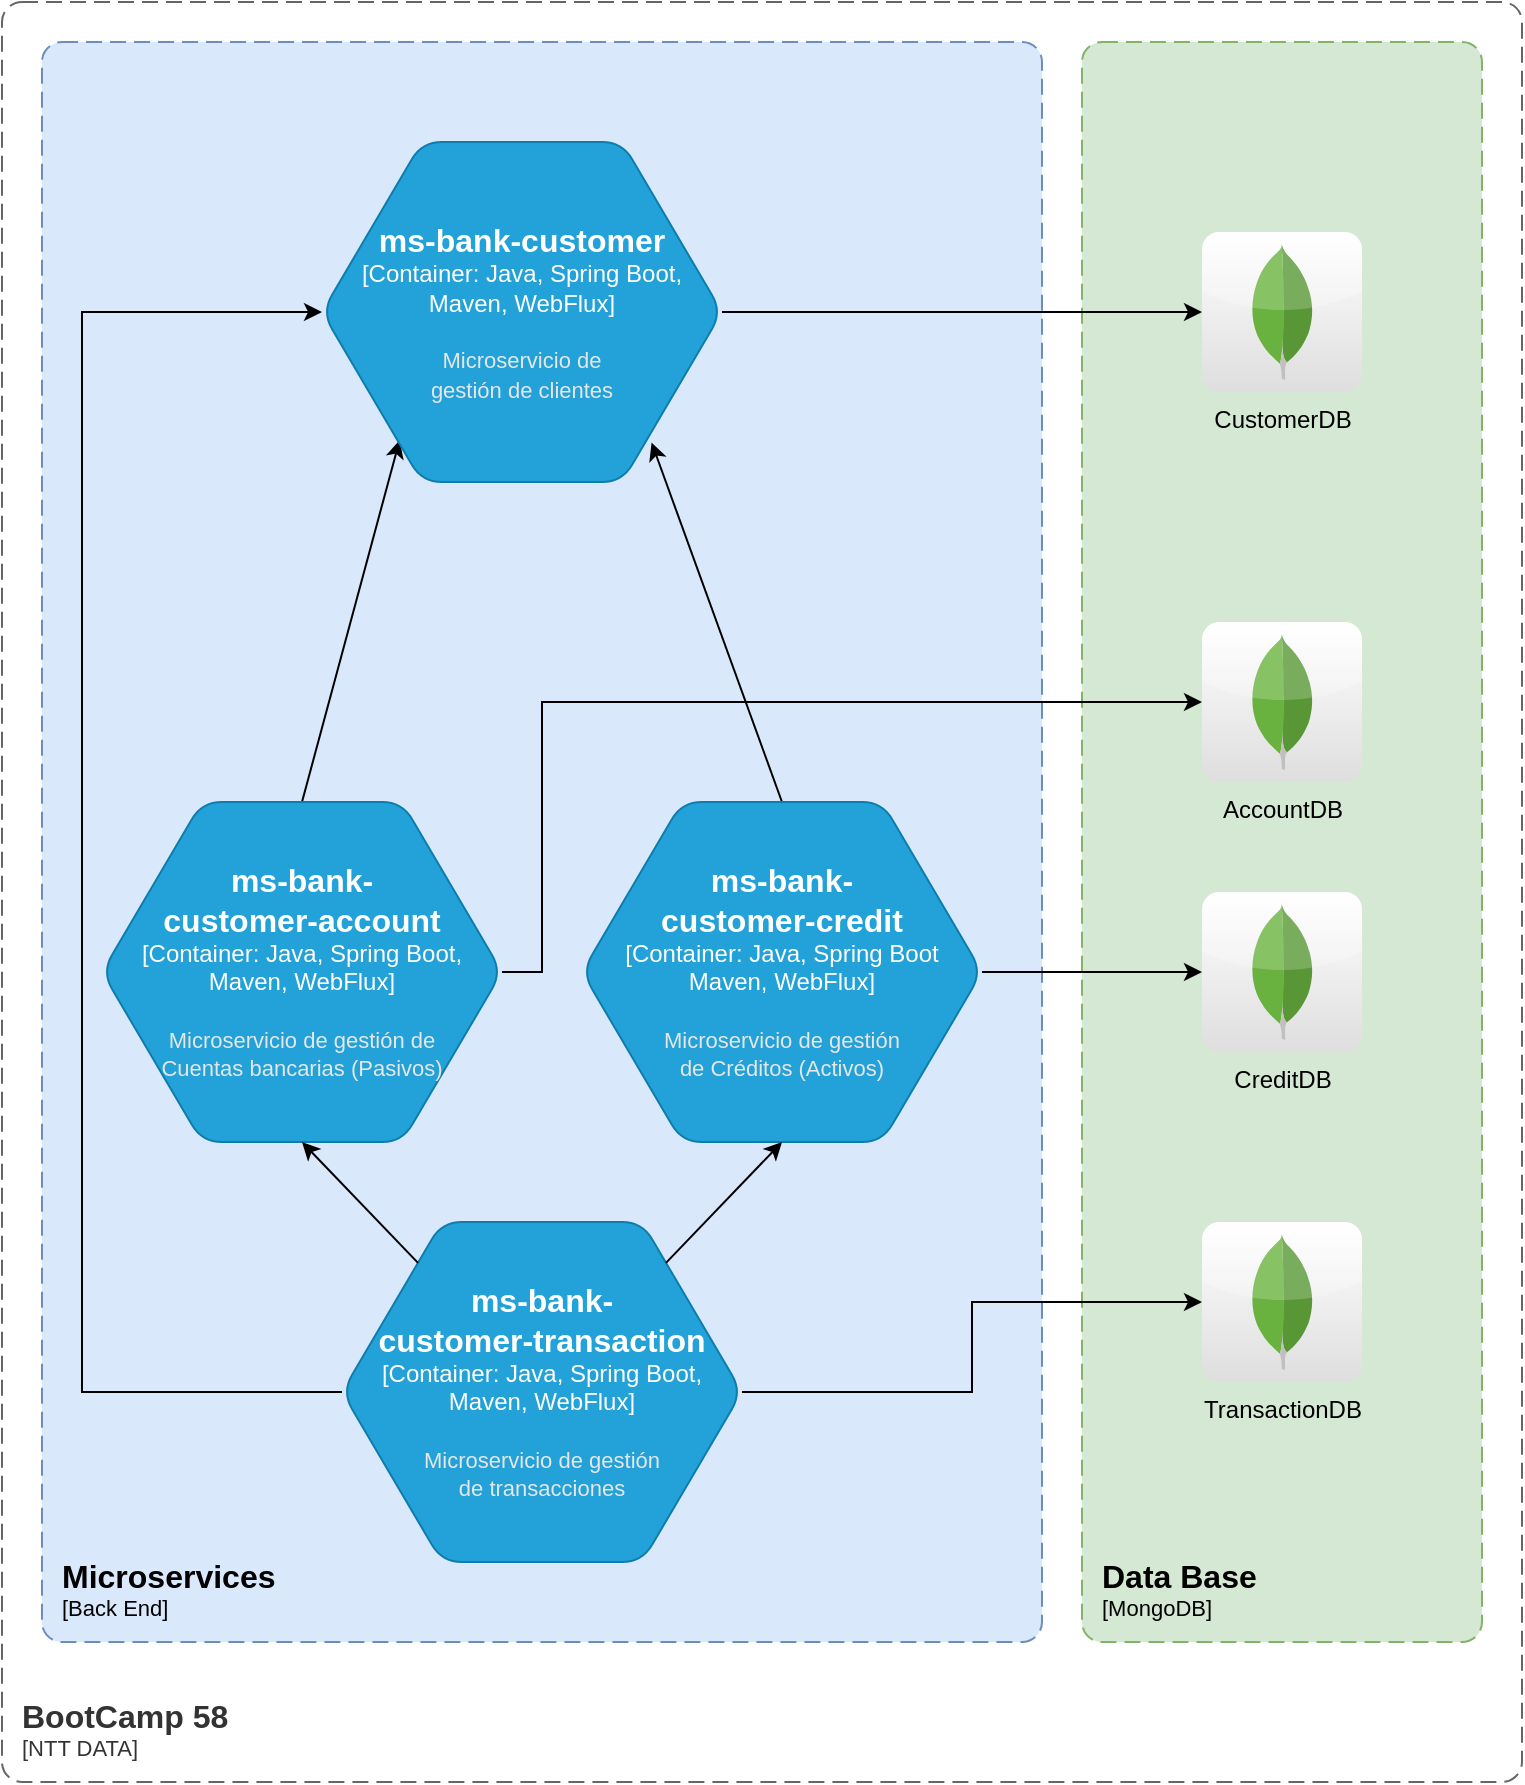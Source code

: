 <mxfile version="25.0.3">
  <diagram name="Página-1" id="f47K9OkZjOzmM8VL_JPL">
    <mxGraphModel dx="1687" dy="885" grid="1" gridSize="10" guides="1" tooltips="1" connect="1" arrows="1" fold="1" page="1" pageScale="1" pageWidth="827" pageHeight="1169" math="0" shadow="0">
      <root>
        <mxCell id="0" />
        <mxCell id="1" parent="0" />
        <object placeholders="1" c4Name="Microservices " c4Type="ContainerScopeBoundary" c4Application="Back End" label="&lt;font style=&quot;font-size: 16px&quot;&gt;&lt;b&gt;&lt;div style=&quot;text-align: left&quot;&gt;%c4Name%&lt;/div&gt;&lt;/b&gt;&lt;/font&gt;&lt;div style=&quot;text-align: left&quot;&gt;[%c4Application%]&lt;/div&gt;" id="nO3HiCi1PGXCBBRZYHxR-1">
          <mxCell style="rounded=1;fontSize=11;whiteSpace=wrap;html=1;dashed=1;arcSize=20;fillColor=#dae8fc;strokeColor=#6c8ebf;labelBackgroundColor=none;align=left;verticalAlign=bottom;labelBorderColor=none;spacingTop=0;spacing=10;dashPattern=8 4;metaEdit=1;rotatable=0;perimeter=rectanglePerimeter;noLabel=0;labelPadding=0;allowArrows=0;connectable=0;expand=0;recursiveResize=0;editable=1;pointerEvents=0;absoluteArcSize=1;points=[[0.25,0,0],[0.5,0,0],[0.75,0,0],[1,0.25,0],[1,0.5,0],[1,0.75,0],[0.75,1,0],[0.5,1,0],[0.25,1,0],[0,0.75,0],[0,0.5,0],[0,0.25,0]];" vertex="1" parent="1">
            <mxGeometry x="60" y="130" width="500" height="800" as="geometry" />
          </mxCell>
        </object>
        <mxCell id="nO3HiCi1PGXCBBRZYHxR-17" style="rounded=0;orthogonalLoop=1;jettySize=auto;html=1;entryX=0.824;entryY=0.884;entryDx=0;entryDy=0;entryPerimeter=0;exitX=0.5;exitY=0;exitDx=0;exitDy=0;exitPerimeter=0;" edge="1" parent="1" source="nO3HiCi1PGXCBBRZYHxR-4" target="nO3HiCi1PGXCBBRZYHxR-2">
          <mxGeometry relative="1" as="geometry" />
        </mxCell>
        <object placeholders="1" c4Name="BootCamp 58" c4Type="SystemScopeBoundary" c4Application="NTT DATA" label="&lt;font style=&quot;font-size: 16px&quot;&gt;&lt;b&gt;&lt;div style=&quot;text-align: left&quot;&gt;%c4Name%&lt;/div&gt;&lt;/b&gt;&lt;/font&gt;&lt;div style=&quot;text-align: left&quot;&gt;[%c4Application%]&lt;/div&gt;" id="nO3HiCi1PGXCBBRZYHxR-5">
          <mxCell style="rounded=1;fontSize=11;whiteSpace=wrap;html=1;dashed=1;arcSize=20;fillColor=none;strokeColor=#666666;fontColor=#333333;labelBackgroundColor=none;align=left;verticalAlign=bottom;labelBorderColor=none;spacingTop=0;spacing=10;dashPattern=8 4;metaEdit=1;rotatable=0;perimeter=rectanglePerimeter;noLabel=0;labelPadding=0;allowArrows=0;connectable=0;expand=0;recursiveResize=0;editable=1;pointerEvents=0;absoluteArcSize=1;points=[[0.25,0,0],[0.5,0,0],[0.75,0,0],[1,0.25,0],[1,0.5,0],[1,0.75,0],[0.75,1,0],[0.5,1,0],[0.25,1,0],[0,0.75,0],[0,0.5,0],[0,0.25,0]];" vertex="1" parent="1">
            <mxGeometry x="40" y="110" width="760" height="890" as="geometry" />
          </mxCell>
        </object>
        <object placeholders="1" c4Name="Data Base" c4Type="ContainerScopeBoundary" c4Application="MongoDB" label="&lt;font style=&quot;font-size: 16px&quot;&gt;&lt;b&gt;&lt;div style=&quot;text-align: left&quot;&gt;%c4Name%&lt;/div&gt;&lt;/b&gt;&lt;/font&gt;&lt;div style=&quot;text-align: left&quot;&gt;[%c4Application%]&lt;/div&gt;" id="nO3HiCi1PGXCBBRZYHxR-6">
          <mxCell style="rounded=1;fontSize=11;whiteSpace=wrap;html=1;dashed=1;arcSize=20;fillColor=#d5e8d4;strokeColor=#82b366;labelBackgroundColor=none;align=left;verticalAlign=bottom;labelBorderColor=none;spacingTop=0;spacing=10;dashPattern=8 4;metaEdit=1;rotatable=0;perimeter=rectanglePerimeter;noLabel=0;labelPadding=0;allowArrows=0;connectable=0;expand=0;recursiveResize=0;editable=1;pointerEvents=0;absoluteArcSize=1;points=[[0.25,0,0],[0.5,0,0],[0.75,0,0],[1,0.25,0],[1,0.5,0],[1,0.75,0],[0.75,1,0],[0.5,1,0],[0.25,1,0],[0,0.75,0],[0,0.5,0],[0,0.25,0]];" vertex="1" parent="1">
            <mxGeometry x="580" y="130" width="200" height="800" as="geometry" />
          </mxCell>
        </object>
        <mxCell id="nO3HiCi1PGXCBBRZYHxR-7" value="CustomerDB" style="dashed=0;outlineConnect=0;html=1;align=center;labelPosition=center;verticalLabelPosition=bottom;verticalAlign=top;shape=mxgraph.webicons.mongodb;gradientColor=#DFDEDE;strokeWidth=2;" vertex="1" parent="1">
          <mxGeometry x="640" y="225" width="80" height="80" as="geometry" />
        </mxCell>
        <mxCell id="nO3HiCi1PGXCBBRZYHxR-9" value="AccountDB" style="dashed=0;outlineConnect=0;html=1;align=center;labelPosition=center;verticalLabelPosition=bottom;verticalAlign=top;shape=mxgraph.webicons.mongodb;gradientColor=#DFDEDE" vertex="1" parent="1">
          <mxGeometry x="640" y="420" width="80" height="80" as="geometry" />
        </mxCell>
        <mxCell id="nO3HiCi1PGXCBBRZYHxR-10" value="CreditDB" style="dashed=0;outlineConnect=0;html=1;align=center;labelPosition=center;verticalLabelPosition=bottom;verticalAlign=top;shape=mxgraph.webicons.mongodb;gradientColor=#DFDEDE" vertex="1" parent="1">
          <mxGeometry x="640" y="555" width="80" height="80" as="geometry" />
        </mxCell>
        <mxCell id="nO3HiCi1PGXCBBRZYHxR-16" style="rounded=0;orthogonalLoop=1;jettySize=auto;html=1;entryX=0.194;entryY=0.877;entryDx=0;entryDy=0;entryPerimeter=0;exitX=0.5;exitY=0;exitDx=0;exitDy=0;exitPerimeter=0;" edge="1" parent="1" source="nO3HiCi1PGXCBBRZYHxR-3" target="nO3HiCi1PGXCBBRZYHxR-2">
          <mxGeometry relative="1" as="geometry">
            <mxPoint x="90" y="600" as="sourcePoint" />
          </mxGeometry>
        </mxCell>
        <mxCell id="nO3HiCi1PGXCBBRZYHxR-14" style="edgeStyle=orthogonalEdgeStyle;rounded=0;orthogonalLoop=1;jettySize=auto;html=1;exitX=1;exitY=0.5;exitDx=0;exitDy=0;exitPerimeter=0;entryX=0;entryY=0.5;entryDx=0;entryDy=0;entryPerimeter=0;" edge="1" parent="1" source="nO3HiCi1PGXCBBRZYHxR-3" target="nO3HiCi1PGXCBBRZYHxR-9">
          <mxGeometry relative="1" as="geometry">
            <Array as="points">
              <mxPoint x="310" y="595" />
              <mxPoint x="310" y="460" />
            </Array>
          </mxGeometry>
        </mxCell>
        <mxCell id="nO3HiCi1PGXCBBRZYHxR-13" style="edgeStyle=orthogonalEdgeStyle;rounded=0;orthogonalLoop=1;jettySize=auto;html=1;" edge="1" parent="1" source="nO3HiCi1PGXCBBRZYHxR-2" target="nO3HiCi1PGXCBBRZYHxR-7">
          <mxGeometry relative="1" as="geometry" />
        </mxCell>
        <mxCell id="nO3HiCi1PGXCBBRZYHxR-15" style="edgeStyle=orthogonalEdgeStyle;rounded=0;orthogonalLoop=1;jettySize=auto;html=1;exitX=1;exitY=0.5;exitDx=0;exitDy=0;exitPerimeter=0;" edge="1" parent="1" source="nO3HiCi1PGXCBBRZYHxR-4" target="nO3HiCi1PGXCBBRZYHxR-10">
          <mxGeometry relative="1" as="geometry" />
        </mxCell>
        <mxCell id="nO3HiCi1PGXCBBRZYHxR-24" style="edgeStyle=orthogonalEdgeStyle;rounded=0;orthogonalLoop=1;jettySize=auto;html=1;" edge="1" parent="1" source="nO3HiCi1PGXCBBRZYHxR-19" target="nO3HiCi1PGXCBBRZYHxR-23">
          <mxGeometry relative="1" as="geometry" />
        </mxCell>
        <object placeholders="1" c4Name="ms-bank-&#xa;customer-transaction" c4Type="Container" c4Technology="Java, Spring Boot, Maven, WebFlux" c4Description="Microservicio de gestión&#xa;de transacciones" label="&lt;font style=&quot;font-size: 16px&quot;&gt;&lt;b&gt;%c4Name%&lt;/b&gt;&lt;/font&gt;&lt;div&gt;[%c4Type%:&amp;nbsp;%c4Technology%]&lt;/div&gt;&lt;br&gt;&lt;div&gt;&lt;font style=&quot;font-size: 11px&quot;&gt;&lt;font color=&quot;#E6E6E6&quot;&gt;%c4Description%&lt;/font&gt;&lt;/div&gt;" id="nO3HiCi1PGXCBBRZYHxR-19">
          <mxCell style="shape=hexagon;size=50;perimeter=hexagonPerimeter2;whiteSpace=wrap;html=1;fixedSize=1;rounded=1;labelBackgroundColor=none;fillColor=#23A2D9;fontSize=12;fontColor=#ffffff;align=center;strokeColor=#0E7DAD;metaEdit=1;points=[[0.5,0,0],[1,0.25,0],[1,0.5,0],[1,0.75,0],[0.5,1,0],[0,0.75,0],[0,0.5,0],[0,0.25,0]];resizable=0;" vertex="1" parent="1">
            <mxGeometry x="210" y="720" width="200" height="170" as="geometry" />
          </mxCell>
        </object>
        <object placeholders="1" c4Name="ms-bank-&#xa;customer-account" c4Type="Container" c4Technology="Java, Spring Boot,&#xa;Maven, WebFlux" c4Description="Microservicio de gestión de &#xa;Cuentas bancarias (Pasivos)" label="&lt;font style=&quot;font-size: 16px&quot;&gt;&lt;b&gt;%c4Name%&lt;/b&gt;&lt;/font&gt;&lt;div&gt;[%c4Type%:&amp;nbsp;%c4Technology%]&lt;/div&gt;&lt;br&gt;&lt;div&gt;&lt;font style=&quot;font-size: 11px&quot;&gt;&lt;font color=&quot;#E6E6E6&quot;&gt;%c4Description%&lt;/font&gt;&lt;/div&gt;" id="nO3HiCi1PGXCBBRZYHxR-3">
          <mxCell style="shape=hexagon;size=50;perimeter=hexagonPerimeter2;whiteSpace=wrap;html=1;fixedSize=1;rounded=1;labelBackgroundColor=none;fillColor=#23A2D9;fontSize=12;fontColor=#ffffff;align=center;strokeColor=#0E7DAD;metaEdit=1;points=[[0.5,0,0],[1,0.25,0],[1,0.5,0],[1,0.75,0],[0.5,1,0],[0,0.75,0],[0,0.5,0],[0,0.25,0]];resizable=0;" vertex="1" parent="1">
            <mxGeometry x="90" y="510" width="200" height="170" as="geometry" />
          </mxCell>
        </object>
        <object placeholders="1" c4Name="ms-bank-&#xa;customer-credit" c4Type="Container" c4Technology="Java, Spring Boot&#xa;Maven, WebFlux" c4Description="Microservicio de gestión &#xa;de Créditos (Activos)" label="&lt;font style=&quot;font-size: 16px&quot;&gt;&lt;b&gt;%c4Name%&lt;/b&gt;&lt;/font&gt;&lt;div&gt;[%c4Type%:&amp;nbsp;%c4Technology%]&lt;/div&gt;&lt;br&gt;&lt;div&gt;&lt;font style=&quot;font-size: 11px&quot;&gt;&lt;font color=&quot;#E6E6E6&quot;&gt;%c4Description%&lt;/font&gt;&lt;/div&gt;" id="nO3HiCi1PGXCBBRZYHxR-4">
          <mxCell style="shape=hexagon;size=50;perimeter=hexagonPerimeter2;whiteSpace=wrap;html=1;fixedSize=1;rounded=1;labelBackgroundColor=none;fillColor=#23A2D9;fontSize=12;fontColor=#ffffff;align=center;strokeColor=#0E7DAD;metaEdit=1;points=[[0.5,0,0],[1,0.25,0],[1,0.5,0],[1,0.75,0],[0.5,1,0],[0,0.75,0],[0,0.5,0],[0,0.25,0]];resizable=0;" vertex="1" parent="1">
            <mxGeometry x="330" y="510" width="200" height="170" as="geometry" />
          </mxCell>
        </object>
        <object placeholders="1" c4Name="ms-bank-customer" c4Type="Container" c4Technology="Java, Spring Boot, &#xa;Maven, WebFlux" c4Description="Microservicio de &#xa;gestión de clientes" label="&lt;font style=&quot;font-size: 16px&quot;&gt;&lt;b&gt;%c4Name%&lt;/b&gt;&lt;/font&gt;&lt;div&gt;[%c4Type%:&amp;nbsp;%c4Technology%]&lt;/div&gt;&lt;br&gt;&lt;div&gt;&lt;font style=&quot;font-size: 11px&quot;&gt;&lt;font color=&quot;#E6E6E6&quot;&gt;%c4Description%&lt;/font&gt;&lt;/div&gt;" id="nO3HiCi1PGXCBBRZYHxR-2">
          <mxCell style="shape=hexagon;size=50;perimeter=hexagonPerimeter2;whiteSpace=wrap;html=1;fixedSize=1;rounded=1;labelBackgroundColor=none;fillColor=#23A2D9;fontSize=12;fontColor=#ffffff;align=center;strokeColor=#0E7DAD;metaEdit=1;points=[[0.5,0,0],[1,0.25,0],[1,0.5,0],[1,0.75,0],[0.5,1,0],[0,0.75,0],[0,0.5,0],[0,0.25,0]];resizable=0;" vertex="1" parent="1">
            <mxGeometry x="200" y="180" width="200" height="170" as="geometry" />
          </mxCell>
        </object>
        <mxCell id="nO3HiCi1PGXCBBRZYHxR-20" style="rounded=0;orthogonalLoop=1;jettySize=auto;html=1;entryX=0.5;entryY=1;entryDx=0;entryDy=0;entryPerimeter=0;" edge="1" parent="1" source="nO3HiCi1PGXCBBRZYHxR-19" target="nO3HiCi1PGXCBBRZYHxR-3">
          <mxGeometry relative="1" as="geometry" />
        </mxCell>
        <mxCell id="nO3HiCi1PGXCBBRZYHxR-21" style="rounded=0;orthogonalLoop=1;jettySize=auto;html=1;entryX=0.5;entryY=1;entryDx=0;entryDy=0;entryPerimeter=0;" edge="1" parent="1" source="nO3HiCi1PGXCBBRZYHxR-19" target="nO3HiCi1PGXCBBRZYHxR-4">
          <mxGeometry relative="1" as="geometry" />
        </mxCell>
        <mxCell id="nO3HiCi1PGXCBBRZYHxR-22" style="edgeStyle=orthogonalEdgeStyle;rounded=0;orthogonalLoop=1;jettySize=auto;html=1;entryX=0;entryY=0.5;entryDx=0;entryDy=0;entryPerimeter=0;" edge="1" parent="1" source="nO3HiCi1PGXCBBRZYHxR-19" target="nO3HiCi1PGXCBBRZYHxR-2">
          <mxGeometry relative="1" as="geometry">
            <Array as="points">
              <mxPoint x="80" y="805" />
              <mxPoint x="80" y="265" />
            </Array>
          </mxGeometry>
        </mxCell>
        <mxCell id="nO3HiCi1PGXCBBRZYHxR-23" value="TransactionDB" style="dashed=0;outlineConnect=0;html=1;align=center;labelPosition=center;verticalLabelPosition=bottom;verticalAlign=top;shape=mxgraph.webicons.mongodb;gradientColor=#DFDEDE" vertex="1" parent="1">
          <mxGeometry x="640" y="720" width="80" height="80" as="geometry" />
        </mxCell>
      </root>
    </mxGraphModel>
  </diagram>
</mxfile>
